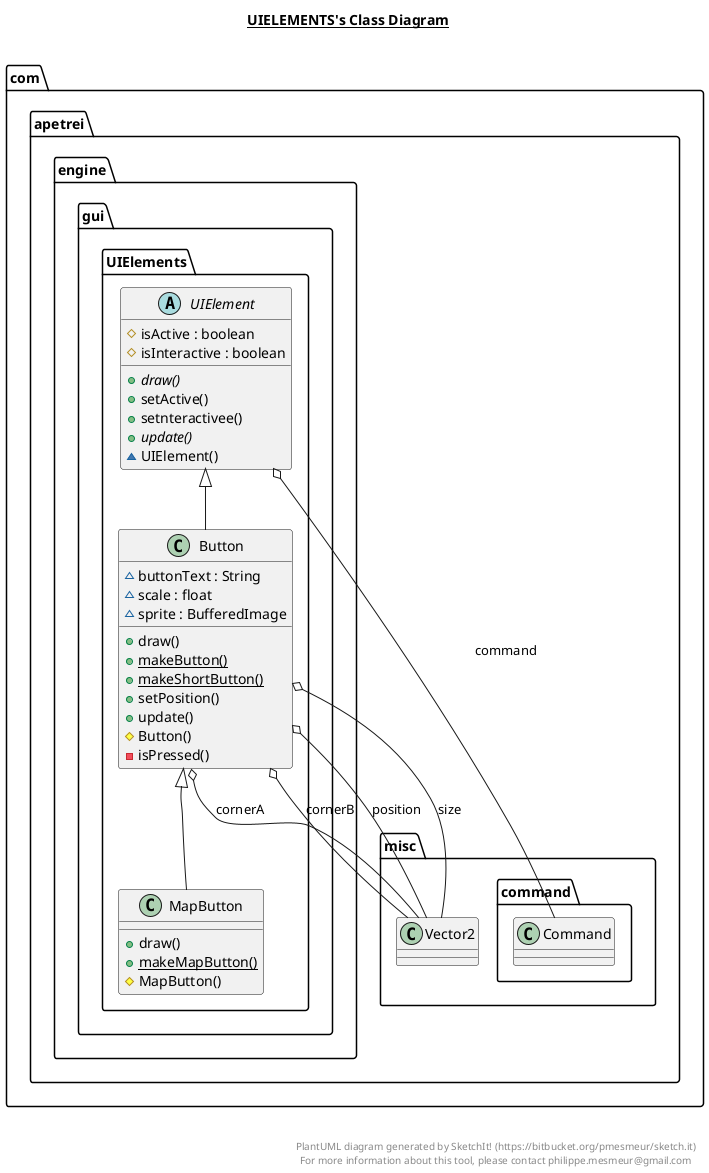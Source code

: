 @startuml

title __UIELEMENTS's Class Diagram__\n

  namespace com.apetrei.engine {
    namespace gui {
      namespace UIElements {
        class com.apetrei.engine.gui.UIElements.Button {
            ~ buttonText : String
            ~ scale : float
            ~ sprite : BufferedImage
            + draw()
            {static} + makeButton()
            {static} + makeShortButton()
            + setPosition()
            + update()
            # Button()
            - isPressed()
        }
      }
    }
  }
  

  namespace com.apetrei.engine {
    namespace gui {
      namespace UIElements {
        class com.apetrei.engine.gui.UIElements.MapButton {
            + draw()
            {static} + makeMapButton()
            # MapButton()
        }
      }
    }
  }
  

  namespace com.apetrei.engine {
    namespace gui {
      namespace UIElements {
        abstract class com.apetrei.engine.gui.UIElements.UIElement {
            # isActive : boolean
            # isInteractive : boolean
            {abstract} + draw()
            + setActive()
            + setnteractivee()
            {abstract} + update()
            ~ UIElement()
        }
      }
    }
  }
  

  com.apetrei.engine.gui.UIElements.Button -up-|> com.apetrei.engine.gui.UIElements.UIElement
  com.apetrei.engine.gui.UIElements.Button o-- com.apetrei.misc.Vector2 : cornerA
  com.apetrei.engine.gui.UIElements.Button o-- com.apetrei.misc.Vector2 : cornerB
  com.apetrei.engine.gui.UIElements.Button o-- com.apetrei.misc.Vector2 : position
  com.apetrei.engine.gui.UIElements.Button o-- com.apetrei.misc.Vector2 : size
  com.apetrei.engine.gui.UIElements.MapButton -up-|> com.apetrei.engine.gui.UIElements.Button
  com.apetrei.engine.gui.UIElements.UIElement o-- com.apetrei.misc.command.Command : command


right footer


PlantUML diagram generated by SketchIt! (https://bitbucket.org/pmesmeur/sketch.it)
For more information about this tool, please contact philippe.mesmeur@gmail.com
endfooter

@enduml
